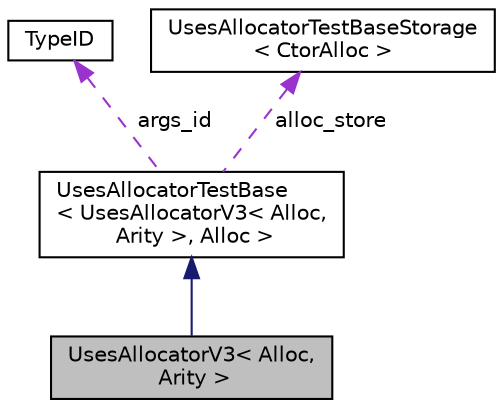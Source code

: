 digraph "UsesAllocatorV3&lt; Alloc, Arity &gt;"
{
  edge [fontname="Helvetica",fontsize="10",labelfontname="Helvetica",labelfontsize="10"];
  node [fontname="Helvetica",fontsize="10",shape=record];
  Node2 [label="UsesAllocatorV3\< Alloc,\l Arity \>",height=0.2,width=0.4,color="black", fillcolor="grey75", style="filled", fontcolor="black"];
  Node3 -> Node2 [dir="back",color="midnightblue",fontsize="10",style="solid",fontname="Helvetica"];
  Node3 [label="UsesAllocatorTestBase\l\< UsesAllocatorV3\< Alloc,\l Arity \>, Alloc \>",height=0.2,width=0.4,color="black", fillcolor="white", style="filled",URL="$struct_uses_allocator_test_base.html"];
  Node4 -> Node3 [dir="back",color="darkorchid3",fontsize="10",style="dashed",label=" args_id" ,fontname="Helvetica"];
  Node4 [label="TypeID",height=0.2,width=0.4,color="black", fillcolor="white", style="filled",URL="$struct_type_i_d.html"];
  Node5 -> Node3 [dir="back",color="darkorchid3",fontsize="10",style="dashed",label=" alloc_store" ,fontname="Helvetica"];
  Node5 [label="UsesAllocatorTestBaseStorage\l\< CtorAlloc \>",height=0.2,width=0.4,color="black", fillcolor="white", style="filled",URL="$struct_uses_allocator_test_base_storage.html"];
}
